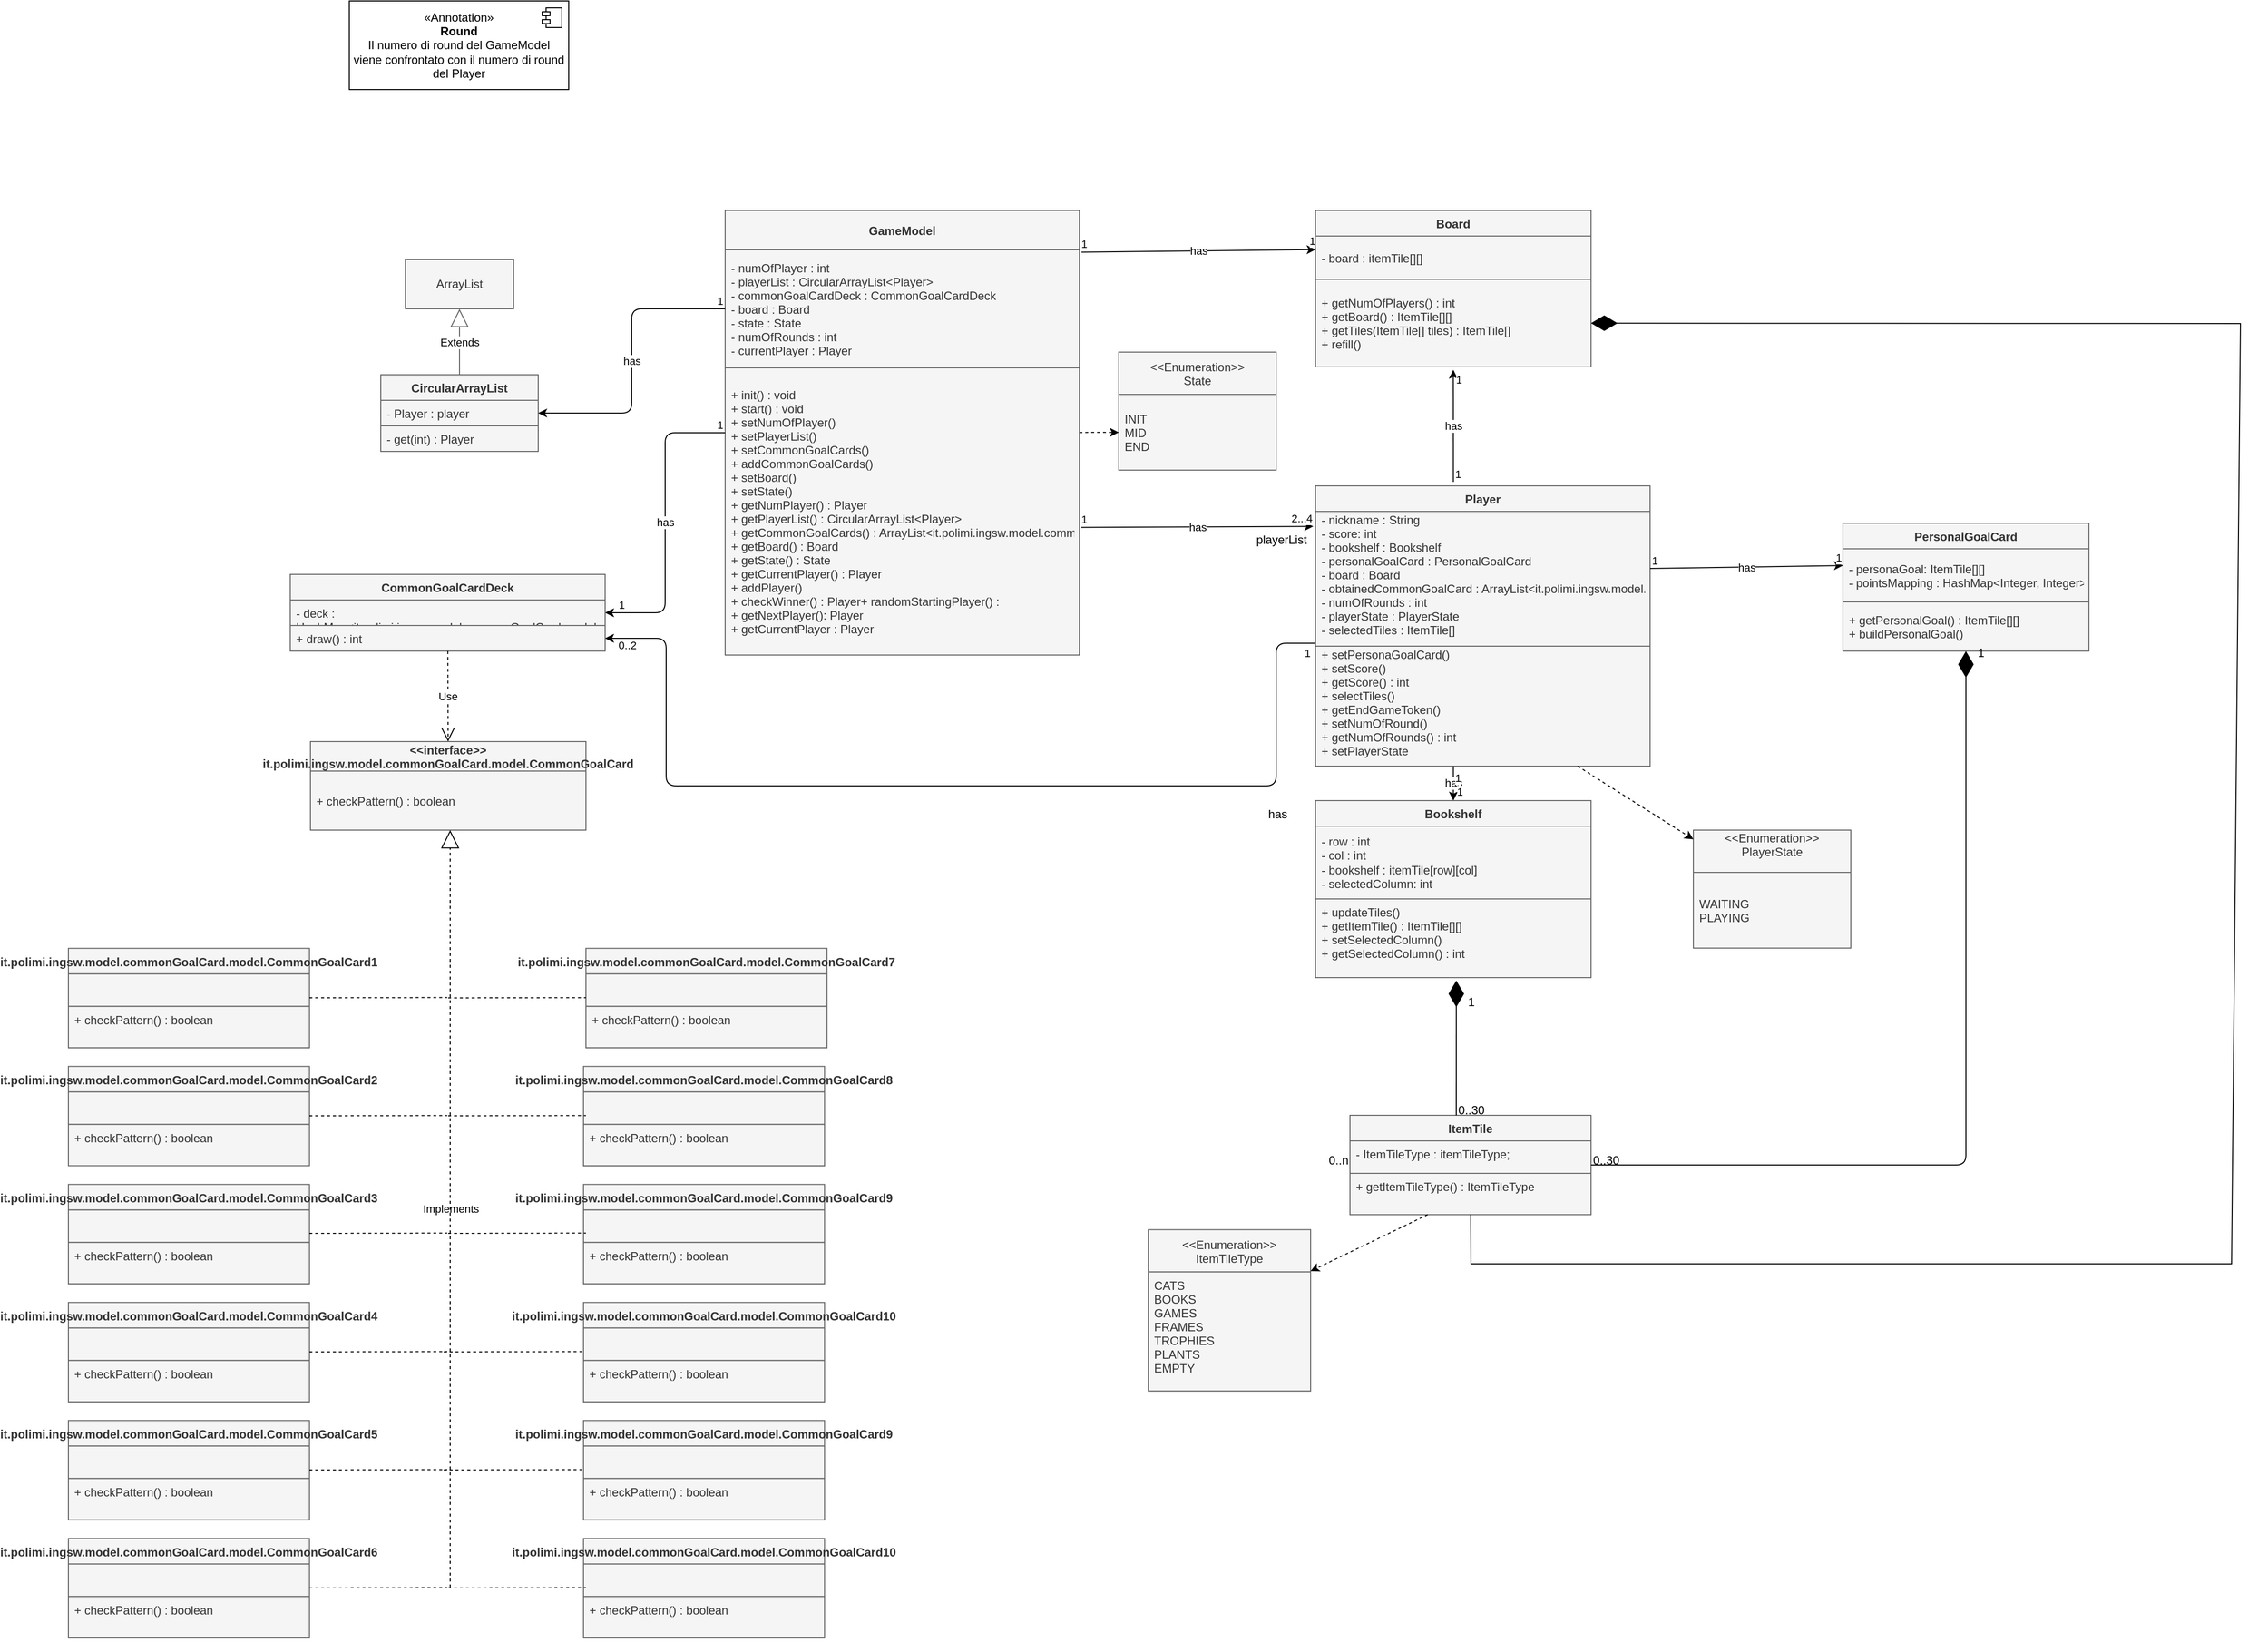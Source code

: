 <mxfile version="21.0.6" type="github">
  <diagram id="C5RBs43oDa-KdzZeNtuy" name="Page-1">
    <mxGraphModel dx="2793" dy="2208" grid="0" gridSize="10" guides="1" tooltips="1" connect="1" arrows="1" fold="1" page="0" pageScale="1" pageWidth="827" pageHeight="1169" background="none" math="0" shadow="0">
      <root>
        <mxCell id="WIyWlLk6GJQsqaUBKTNV-0" />
        <mxCell id="WIyWlLk6GJQsqaUBKTNV-1" parent="WIyWlLk6GJQsqaUBKTNV-0" />
        <mxCell id="HeNyDOu_JDfbKaOdh0E8-0" value="Player" style="swimlane;fontStyle=1;align=center;verticalAlign=top;childLayout=stackLayout;horizontal=1;startSize=26;horizontalStack=0;resizeParent=1;resizeParentMax=0;resizeLast=0;collapsible=1;marginBottom=0;fillColor=#f5f5f5;fontColor=#333333;strokeColor=#666666;" parent="WIyWlLk6GJQsqaUBKTNV-1" vertex="1">
          <mxGeometry x="440" y="-600" width="340" height="285" as="geometry" />
        </mxCell>
        <mxCell id="HeNyDOu_JDfbKaOdh0E8-1" value="- nickname : String&#xa;- score: int&#xa;- bookshelf : Bookshelf&#xa;- personalGoalCard : PersonalGoalCard&#xa;- board : Board&#xa;- obtainedCommonGoalCard : ArrayList&lt;it.polimi.ingsw.model.commonGoalCard.model.CommonGoalCard&gt;&#xa;- numOfRounds : int&#xa;- playerState : PlayerState&#xa;- selectedTiles : ItemTile[]&#xa;" style="text;strokeColor=#666666;fillColor=#f5f5f5;align=left;verticalAlign=middle;spacingLeft=4;spacingRight=4;overflow=hidden;rotatable=0;points=[[0,0.5],[1,0.5]];portConstraint=eastwest;fontColor=#333333;" parent="HeNyDOu_JDfbKaOdh0E8-0" vertex="1">
          <mxGeometry y="26" width="340" height="137" as="geometry" />
        </mxCell>
        <mxCell id="HeNyDOu_JDfbKaOdh0E8-3" value="+ setPersonaGoalCard()&#xa;+ setScore()&#xa;+ getScore() : int&#xa;+ selectTiles()&#xa;+ getEndGameToken()&#xa;+ setNumOfRound()&#xa;+ getNumOfRounds() : int&#xa;+ setPlayerState&#xa;" style="text;strokeColor=#666666;fillColor=#f5f5f5;align=left;verticalAlign=middle;spacingLeft=4;spacingRight=4;overflow=hidden;rotatable=0;points=[[0,0.5],[1,0.5]];portConstraint=eastwest;fontColor=#333333;" parent="HeNyDOu_JDfbKaOdh0E8-0" vertex="1">
          <mxGeometry y="163" width="340" height="122" as="geometry" />
        </mxCell>
        <mxCell id="HeNyDOu_JDfbKaOdh0E8-4" value="Bookshelf" style="swimlane;fontStyle=1;align=center;verticalAlign=top;childLayout=stackLayout;horizontal=1;startSize=26;horizontalStack=0;resizeParent=1;resizeParentMax=0;resizeLast=0;collapsible=1;marginBottom=0;fillColor=#f5f5f5;fontColor=#333333;strokeColor=#666666;" parent="WIyWlLk6GJQsqaUBKTNV-1" vertex="1">
          <mxGeometry x="440" y="-280" width="280" height="180" as="geometry" />
        </mxCell>
        <mxCell id="HeNyDOu_JDfbKaOdh0E8-5" value="- row : int&lt;u&gt;&lt;br&gt;&lt;/u&gt;- col : int&lt;br&gt;- bookshelf : itemTile[row][col]&lt;br&gt;- selectedColumn: int" style="text;strokeColor=#666666;fillColor=#f5f5f5;align=left;verticalAlign=middle;spacingLeft=4;spacingRight=4;overflow=hidden;rotatable=0;points=[[0,0.5],[1,0.5]];portConstraint=eastwest;html=1;fontColor=#333333;" parent="HeNyDOu_JDfbKaOdh0E8-4" vertex="1">
          <mxGeometry y="26" width="280" height="74" as="geometry" />
        </mxCell>
        <mxCell id="HeNyDOu_JDfbKaOdh0E8-7" value="+ updateTiles()&#xa;+ getItemTile() : ItemTile[][]&#xa;+ setSelectedColumn()&#xa;+ getSelectedColumn() : int " style="text;strokeColor=#666666;fillColor=#f5f5f5;align=left;verticalAlign=top;spacingLeft=4;spacingRight=4;overflow=hidden;rotatable=0;points=[[0,0.5],[1,0.5]];portConstraint=eastwest;fontColor=#333333;" parent="HeNyDOu_JDfbKaOdh0E8-4" vertex="1">
          <mxGeometry y="100" width="280" height="80" as="geometry" />
        </mxCell>
        <mxCell id="HeNyDOu_JDfbKaOdh0E8-8" value="PersonalGoalCard" style="swimlane;fontStyle=1;align=center;verticalAlign=top;childLayout=stackLayout;horizontal=1;startSize=26;horizontalStack=0;resizeParent=1;resizeParentMax=0;resizeLast=0;collapsible=1;marginBottom=0;fillColor=#f5f5f5;fontColor=#333333;strokeColor=#666666;" parent="WIyWlLk6GJQsqaUBKTNV-1" vertex="1">
          <mxGeometry x="976" y="-562" width="250" height="130" as="geometry" />
        </mxCell>
        <mxCell id="HeNyDOu_JDfbKaOdh0E8-9" value="- personaGoal: ItemTile[][]&#xa;- pointsMapping : HashMap&lt;Integer, Integer&gt;" style="text;strokeColor=#666666;fillColor=#f5f5f5;align=left;verticalAlign=middle;spacingLeft=4;spacingRight=4;overflow=hidden;rotatable=0;points=[[0,0.5],[1,0.5]];portConstraint=eastwest;fontColor=#333333;" parent="HeNyDOu_JDfbKaOdh0E8-8" vertex="1">
          <mxGeometry y="26" width="250" height="54" as="geometry" />
        </mxCell>
        <mxCell id="HeNyDOu_JDfbKaOdh0E8-11" value="+ getPersonalGoal() : ItemTile[][]&#xa;+ buildPersonalGoal()" style="text;strokeColor=#666666;fillColor=#f5f5f5;align=left;verticalAlign=middle;spacingLeft=4;spacingRight=4;overflow=hidden;rotatable=0;points=[[0,0.5],[1,0.5]];portConstraint=eastwest;fontColor=#333333;" parent="HeNyDOu_JDfbKaOdh0E8-8" vertex="1">
          <mxGeometry y="80" width="250" height="50" as="geometry" />
        </mxCell>
        <mxCell id="HeNyDOu_JDfbKaOdh0E8-12" value="Board" style="swimlane;fontStyle=1;align=center;verticalAlign=top;childLayout=stackLayout;horizontal=1;startSize=26;horizontalStack=0;resizeParent=1;resizeParentMax=0;resizeLast=0;collapsible=1;marginBottom=0;labelBackgroundColor=none;fillColor=#f5f5f5;fontColor=#333333;strokeColor=#666666;" parent="WIyWlLk6GJQsqaUBKTNV-1" vertex="1">
          <mxGeometry x="440" y="-880" width="280" height="159" as="geometry" />
        </mxCell>
        <mxCell id="HeNyDOu_JDfbKaOdh0E8-13" value="- board : itemTile[][]" style="text;strokeColor=#666666;fillColor=#f5f5f5;align=left;verticalAlign=middle;spacingLeft=4;spacingRight=4;overflow=hidden;rotatable=0;points=[[0,0.5],[1,0.5]];portConstraint=eastwest;labelBackgroundColor=none;fontColor=#333333;" parent="HeNyDOu_JDfbKaOdh0E8-12" vertex="1">
          <mxGeometry y="26" width="280" height="44" as="geometry" />
        </mxCell>
        <mxCell id="HeNyDOu_JDfbKaOdh0E8-15" value="+ getNumOfPlayers() : int&#xa;+ getBoard() : ItemTile[][]&#xa;+ getTiles(ItemTile[] tiles) : ItemTile[]&#xa;+ refill()" style="text;strokeColor=#666666;fillColor=#f5f5f5;align=left;verticalAlign=middle;spacingLeft=4;spacingRight=4;overflow=hidden;rotatable=0;points=[[0,0.5],[1,0.5]];portConstraint=eastwest;labelBackgroundColor=none;fontColor=#333333;" parent="HeNyDOu_JDfbKaOdh0E8-12" vertex="1">
          <mxGeometry y="70" width="280" height="89" as="geometry" />
        </mxCell>
        <mxCell id="HeNyDOu_JDfbKaOdh0E8-16" value="&lt;&lt;Enumeration&gt;&gt;&#xa;ItemTileType" style="swimlane;fontStyle=0;childLayout=stackLayout;horizontal=1;startSize=43;fillColor=#f5f5f5;horizontalStack=0;resizeParent=1;resizeParentMax=0;resizeLast=0;collapsible=1;marginBottom=0;fontColor=#333333;strokeColor=#666666;" parent="WIyWlLk6GJQsqaUBKTNV-1" vertex="1">
          <mxGeometry x="270" y="156.25" width="165" height="164" as="geometry" />
        </mxCell>
        <mxCell id="HeNyDOu_JDfbKaOdh0E8-17" value="CATS&#xa;BOOKS&#xa;GAMES&#xa;FRAMES&#xa;TROPHIES&#xa;PLANTS&#xa;EMPTY" style="text;strokeColor=#666666;fillColor=#f5f5f5;align=left;verticalAlign=top;spacingLeft=4;spacingRight=4;overflow=hidden;rotatable=0;points=[[0,0.5],[1,0.5]];portConstraint=eastwest;fontColor=#333333;" parent="HeNyDOu_JDfbKaOdh0E8-16" vertex="1">
          <mxGeometry y="43" width="165" height="121" as="geometry" />
        </mxCell>
        <mxCell id="HeNyDOu_JDfbKaOdh0E8-39" value="&lt;&lt;interface&gt;&gt;&#xa;it.polimi.ingsw.model.commonGoalCard.model.CommonGoalCard" style="swimlane;fontStyle=1;align=center;verticalAlign=middle;childLayout=stackLayout;horizontal=1;startSize=30;horizontalStack=0;resizeParent=1;resizeParentMax=0;resizeLast=0;collapsible=1;marginBottom=0;labelBackgroundColor=none;fillColor=#f5f5f5;fontColor=#333333;strokeColor=#666666;" parent="WIyWlLk6GJQsqaUBKTNV-1" vertex="1">
          <mxGeometry x="-581.49" y="-340" width="280" height="90" as="geometry" />
        </mxCell>
        <mxCell id="HeNyDOu_JDfbKaOdh0E8-42" value="+ checkPattern() : boolean" style="text;strokeColor=#666666;fillColor=#f5f5f5;align=left;verticalAlign=middle;spacingLeft=4;spacingRight=4;overflow=hidden;rotatable=0;points=[[0,0.5],[1,0.5]];portConstraint=eastwest;fontColor=#333333;" parent="HeNyDOu_JDfbKaOdh0E8-39" vertex="1">
          <mxGeometry y="30" width="280" height="60" as="geometry" />
        </mxCell>
        <mxCell id="TG_g14gipUIJD300kOHJ-9" value="ItemTile" style="swimlane;fontStyle=1;align=center;verticalAlign=top;childLayout=stackLayout;horizontal=1;startSize=26;horizontalStack=0;resizeParent=1;resizeParentMax=0;resizeLast=0;collapsible=1;marginBottom=0;fillColor=#f5f5f5;fontColor=#333333;strokeColor=#666666;" parent="WIyWlLk6GJQsqaUBKTNV-1" vertex="1">
          <mxGeometry x="475" y="40" width="245" height="101" as="geometry" />
        </mxCell>
        <mxCell id="TG_g14gipUIJD300kOHJ-10" value="- ItemTileType : itemTileType;" style="text;strokeColor=#666666;fillColor=#f5f5f5;align=left;verticalAlign=top;spacingLeft=4;spacingRight=4;overflow=hidden;rotatable=0;points=[[0,0.5],[1,0.5]];portConstraint=eastwest;fontColor=#333333;" parent="TG_g14gipUIJD300kOHJ-9" vertex="1">
          <mxGeometry y="26" width="245" height="33" as="geometry" />
        </mxCell>
        <mxCell id="TG_g14gipUIJD300kOHJ-12" value="+ getItemTileType() : ItemTileType" style="text;strokeColor=#666666;fillColor=#f5f5f5;align=left;verticalAlign=top;spacingLeft=4;spacingRight=4;overflow=hidden;rotatable=0;points=[[0,0.5],[1,0.5]];portConstraint=eastwest;fontColor=#333333;" parent="TG_g14gipUIJD300kOHJ-9" vertex="1">
          <mxGeometry y="59" width="245" height="42" as="geometry" />
        </mxCell>
        <mxCell id="dTjtzGn-DZdnPieQcymC-0" value="GameModel" style="swimlane;fontStyle=1;align=center;verticalAlign=middle;childLayout=stackLayout;horizontal=1;startSize=40;horizontalStack=0;resizeParent=1;resizeParentMax=0;resizeLast=0;collapsible=1;marginBottom=0;fillColor=#f5f5f5;strokeColor=#666666;fontColor=#333333;" parent="WIyWlLk6GJQsqaUBKTNV-1" vertex="1">
          <mxGeometry x="-160" y="-880" width="360" height="452" as="geometry" />
        </mxCell>
        <mxCell id="dTjtzGn-DZdnPieQcymC-1" value="- numOfPlayer : int&#xa;- playerList : CircularArrayList&lt;Player&gt;&#xa;- commonGoalCardDeck : CommonGoalCardDeck&#xa;- board : Board&#xa;- state : State&#xa;- numOfRounds : int&#xa;- currentPlayer : Player" style="text;strokeColor=#666666;fillColor=#f5f5f5;align=left;verticalAlign=middle;spacingLeft=4;spacingRight=4;overflow=hidden;rotatable=0;points=[[0,0.5],[1,0.5]];portConstraint=eastwest;fontColor=#333333;" parent="dTjtzGn-DZdnPieQcymC-0" vertex="1">
          <mxGeometry y="40" width="360" height="120" as="geometry" />
        </mxCell>
        <mxCell id="dTjtzGn-DZdnPieQcymC-3" value="+ init() : void&#xa;+ start() : void&#xa;+ setNumOfPlayer() &#xa;+ setPlayerList()&#xa;+ setCommonGoalCards()&#xa;+ addCommonGoalCards()&#xa;+ setBoard()&#xa;+ setState()&#xa;+ getNumPlayer() : Player&#xa;+ getPlayerList() : CircularArrayList&lt;Player&gt;&#xa;+ getCommonGoalCards() : ArrayList&lt;it.polimi.ingsw.model.commonGoalCard.model.CommonGoalCard&gt;&#xa;+ getBoard() : Board&#xa;+ getState() : State&#xa;+ getCurrentPlayer() : Player&#xa;+ addPlayer()&#xa;+ checkWinner() : Player+ randomStartingPlayer() : &#xa;+ getNextPlayer(): Player&#xa;+ getCurrentPlayer : Player" style="text;strokeColor=#666666;fillColor=#f5f5f5;align=left;verticalAlign=middle;spacingLeft=4;spacingRight=4;overflow=hidden;rotatable=0;points=[[0,0.5],[1,0.5]];portConstraint=eastwest;fontColor=#333333;" parent="dTjtzGn-DZdnPieQcymC-0" vertex="1">
          <mxGeometry y="160" width="360" height="292" as="geometry" />
        </mxCell>
        <mxCell id="dTjtzGn-DZdnPieQcymC-8" value="&lt;&lt;Enumeration&gt;&gt;&#xa;State" style="swimlane;fontStyle=0;childLayout=stackLayout;horizontal=1;startSize=43;fillColor=#f5f5f5;horizontalStack=0;resizeParent=1;resizeParentMax=0;resizeLast=0;collapsible=1;marginBottom=0;fontColor=#333333;strokeColor=#666666;" parent="WIyWlLk6GJQsqaUBKTNV-1" vertex="1">
          <mxGeometry x="240" y="-736" width="160" height="120" as="geometry" />
        </mxCell>
        <mxCell id="dTjtzGn-DZdnPieQcymC-9" value="INIT&#xa;MID&#xa;END" style="text;strokeColor=#666666;fillColor=#f5f5f5;align=left;verticalAlign=middle;spacingLeft=4;spacingRight=4;overflow=hidden;rotatable=0;points=[[0,0.5],[1,0.5]];portConstraint=eastwest;fontColor=#333333;" parent="dTjtzGn-DZdnPieQcymC-8" vertex="1">
          <mxGeometry y="43" width="160" height="77" as="geometry" />
        </mxCell>
        <mxCell id="AF8taGSQTb52YkFh4nOF-19" value="has" style="endArrow=classic;html=1;rounded=0;exitX=1.006;exitY=0.02;exitDx=0;exitDy=0;exitPerimeter=0;entryX=0;entryY=0.25;entryDx=0;entryDy=0;" parent="WIyWlLk6GJQsqaUBKTNV-1" source="dTjtzGn-DZdnPieQcymC-1" target="HeNyDOu_JDfbKaOdh0E8-12" edge="1">
          <mxGeometry relative="1" as="geometry">
            <mxPoint x="260" y="-840" as="sourcePoint" />
            <mxPoint x="400" y="-810" as="targetPoint" />
            <Array as="points" />
          </mxGeometry>
        </mxCell>
        <mxCell id="AF8taGSQTb52YkFh4nOF-21" value="1" style="edgeLabel;resizable=0;html=1;align=left;verticalAlign=bottom;fillColor=#FFF4C3;" parent="AF8taGSQTb52YkFh4nOF-19" connectable="0" vertex="1">
          <mxGeometry x="-1" relative="1" as="geometry">
            <mxPoint x="-2" as="offset" />
          </mxGeometry>
        </mxCell>
        <mxCell id="AF8taGSQTb52YkFh4nOF-22" value="1" style="edgeLabel;resizable=0;html=1;align=right;verticalAlign=bottom;fillColor=#FFF4C3;" parent="AF8taGSQTb52YkFh4nOF-19" connectable="0" vertex="1">
          <mxGeometry x="1" relative="1" as="geometry" />
        </mxCell>
        <mxCell id="AF8taGSQTb52YkFh4nOF-24" value="has" style="endArrow=classic;html=1;rounded=1;exitX=1.006;exitY=0.02;exitDx=0;exitDy=0;exitPerimeter=0;entryX=0.968;entryY=0.041;entryDx=0;entryDy=0;entryPerimeter=0;" parent="WIyWlLk6GJQsqaUBKTNV-1" edge="1" target="AF8taGSQTb52YkFh4nOF-30">
          <mxGeometry relative="1" as="geometry">
            <mxPoint x="202.0" y="-557.75" as="sourcePoint" />
            <mxPoint x="439.84" y="-560" as="targetPoint" />
            <Array as="points" />
          </mxGeometry>
        </mxCell>
        <mxCell id="AF8taGSQTb52YkFh4nOF-25" value="1" style="edgeLabel;resizable=0;html=1;align=left;verticalAlign=bottom;fillColor=#FFF4C3;" parent="AF8taGSQTb52YkFh4nOF-24" connectable="0" vertex="1">
          <mxGeometry x="-1" relative="1" as="geometry">
            <mxPoint x="-2" as="offset" />
          </mxGeometry>
        </mxCell>
        <mxCell id="AF8taGSQTb52YkFh4nOF-26" value="2...4" style="edgeLabel;resizable=0;html=1;align=right;verticalAlign=bottom;fillColor=#FFF4C3;" parent="AF8taGSQTb52YkFh4nOF-24" connectable="0" vertex="1">
          <mxGeometry x="1" relative="1" as="geometry" />
        </mxCell>
        <mxCell id="AF8taGSQTb52YkFh4nOF-27" value="has" style="endArrow=classic;html=1;rounded=1;exitX=0.412;exitY=-0.014;exitDx=0;exitDy=0;entryX=0.5;entryY=1.034;entryDx=0;entryDy=0;entryPerimeter=0;exitPerimeter=0;" parent="WIyWlLk6GJQsqaUBKTNV-1" source="HeNyDOu_JDfbKaOdh0E8-0" target="HeNyDOu_JDfbKaOdh0E8-15" edge="1">
          <mxGeometry relative="1" as="geometry">
            <mxPoint x="571.5" y="-600" as="sourcePoint" />
            <mxPoint x="588.5" y="-712.25" as="targetPoint" />
            <Array as="points" />
          </mxGeometry>
        </mxCell>
        <mxCell id="AF8taGSQTb52YkFh4nOF-28" value="1" style="edgeLabel;resizable=0;html=1;align=left;verticalAlign=bottom;fillColor=#FFF4C3;direction=south;" parent="AF8taGSQTb52YkFh4nOF-27" connectable="0" vertex="1">
          <mxGeometry x="-1" relative="1" as="geometry">
            <mxPoint as="offset" />
          </mxGeometry>
        </mxCell>
        <mxCell id="AF8taGSQTb52YkFh4nOF-29" value="1" style="edgeLabel;resizable=0;html=1;align=right;verticalAlign=bottom;fillColor=#FFF4C3;" parent="AF8taGSQTb52YkFh4nOF-27" connectable="0" vertex="1">
          <mxGeometry x="1" relative="1" as="geometry">
            <mxPoint x="10" y="18" as="offset" />
          </mxGeometry>
        </mxCell>
        <mxCell id="AF8taGSQTb52YkFh4nOF-30" value="playerList" style="text;html=1;align=center;verticalAlign=middle;resizable=0;points=[];autosize=1;strokeColor=none;fillColor=none;" parent="WIyWlLk6GJQsqaUBKTNV-1" vertex="1">
          <mxGeometry x="370" y="-560" width="70" height="30" as="geometry" />
        </mxCell>
        <mxCell id="AF8taGSQTb52YkFh4nOF-31" value="has" style="endArrow=classic;html=1;rounded=0;exitX=0.412;exitY=1;exitDx=0;exitDy=0;exitPerimeter=0;" parent="WIyWlLk6GJQsqaUBKTNV-1" source="HeNyDOu_JDfbKaOdh0E8-3" target="HeNyDOu_JDfbKaOdh0E8-4" edge="1">
          <mxGeometry relative="1" as="geometry">
            <mxPoint x="579.5" y="-282.03" as="sourcePoint" />
            <mxPoint x="890" y="-340" as="targetPoint" />
            <Array as="points" />
          </mxGeometry>
        </mxCell>
        <mxCell id="AF8taGSQTb52YkFh4nOF-32" value="1" style="edgeLabel;resizable=0;html=1;align=left;verticalAlign=bottom;fillColor=#FFF4C3;direction=south;" parent="AF8taGSQTb52YkFh4nOF-31" connectable="0" vertex="1">
          <mxGeometry x="-1" relative="1" as="geometry">
            <mxPoint y="20" as="offset" />
          </mxGeometry>
        </mxCell>
        <mxCell id="AF8taGSQTb52YkFh4nOF-33" value="1" style="edgeLabel;resizable=0;html=1;align=right;verticalAlign=bottom;fillColor=#FFF4C3;" parent="AF8taGSQTb52YkFh4nOF-31" connectable="0" vertex="1">
          <mxGeometry x="1" relative="1" as="geometry">
            <mxPoint x="10" as="offset" />
          </mxGeometry>
        </mxCell>
        <mxCell id="AF8taGSQTb52YkFh4nOF-34" value="has" style="endArrow=classic;html=1;rounded=1;edgeStyle=orthogonalEdgeStyle;" parent="WIyWlLk6GJQsqaUBKTNV-1" source="dTjtzGn-DZdnPieQcymC-0" target="Bc4TnsWlUAblkgccjZVZ-6" edge="1">
          <mxGeometry x="-0.003" relative="1" as="geometry">
            <mxPoint x="19.5" y="-460" as="sourcePoint" />
            <mxPoint x="19.5" y="-340" as="targetPoint" />
            <mxPoint as="offset" />
          </mxGeometry>
        </mxCell>
        <mxCell id="AF8taGSQTb52YkFh4nOF-35" value="1" style="edgeLabel;resizable=0;html=1;align=left;verticalAlign=bottom;fillColor=#FFF4C3;direction=south;" parent="AF8taGSQTb52YkFh4nOF-34" connectable="0" vertex="1">
          <mxGeometry x="-1" relative="1" as="geometry">
            <mxPoint x="-10" as="offset" />
          </mxGeometry>
        </mxCell>
        <mxCell id="AF8taGSQTb52YkFh4nOF-37" value="has" style="endArrow=classic;html=1;rounded=1;entryX=0;entryY=0.315;entryDx=0;entryDy=0;entryPerimeter=0;" parent="WIyWlLk6GJQsqaUBKTNV-1" target="HeNyDOu_JDfbKaOdh0E8-9" edge="1">
          <mxGeometry relative="1" as="geometry">
            <mxPoint x="780" y="-516" as="sourcePoint" />
            <mxPoint x="957.84" y="-530" as="targetPoint" />
            <Array as="points" />
          </mxGeometry>
        </mxCell>
        <mxCell id="AF8taGSQTb52YkFh4nOF-38" value="1" style="edgeLabel;resizable=0;html=1;align=left;verticalAlign=bottom;fillColor=#FFF4C3;" parent="AF8taGSQTb52YkFh4nOF-37" connectable="0" vertex="1">
          <mxGeometry x="-1" relative="1" as="geometry">
            <mxPoint as="offset" />
          </mxGeometry>
        </mxCell>
        <mxCell id="AF8taGSQTb52YkFh4nOF-39" value="1" style="edgeLabel;resizable=0;html=1;align=right;verticalAlign=bottom;fillColor=#FFF4C3;" parent="AF8taGSQTb52YkFh4nOF-37" connectable="0" vertex="1">
          <mxGeometry x="1" relative="1" as="geometry" />
        </mxCell>
        <mxCell id="AF8taGSQTb52YkFh4nOF-45" value="&lt;&lt;Enumeration&gt;&gt;&#xa;PlayerState&#xa;" style="swimlane;fontStyle=0;childLayout=stackLayout;horizontal=1;startSize=43;fillColor=#f5f5f5;horizontalStack=0;resizeParent=1;resizeParentMax=0;resizeLast=0;collapsible=1;marginBottom=0;fontColor=#333333;strokeColor=#666666;" parent="WIyWlLk6GJQsqaUBKTNV-1" vertex="1">
          <mxGeometry x="824" y="-250" width="160" height="120" as="geometry" />
        </mxCell>
        <mxCell id="AF8taGSQTb52YkFh4nOF-46" value="WAITING&#xa;PLAYING" style="text;strokeColor=#666666;fillColor=#f5f5f5;align=left;verticalAlign=middle;spacingLeft=4;spacingRight=4;overflow=hidden;rotatable=0;points=[[0,0.5],[1,0.5]];portConstraint=eastwest;fontColor=#333333;" parent="AF8taGSQTb52YkFh4nOF-45" vertex="1">
          <mxGeometry y="43" width="160" height="77" as="geometry" />
        </mxCell>
        <mxCell id="AF8taGSQTb52YkFh4nOF-93" value="it.polimi.ingsw.model.commonGoalCard.model.CommonGoalCard3" style="swimlane;fontStyle=1;align=center;verticalAlign=top;childLayout=stackLayout;horizontal=1;startSize=26;horizontalStack=0;resizeParent=1;resizeParentMax=0;resizeLast=0;collapsible=1;marginBottom=0;fillColor=#f5f5f5;fontColor=#333333;strokeColor=#666666;" parent="WIyWlLk6GJQsqaUBKTNV-1" vertex="1">
          <mxGeometry x="-827.49" y="110.25" width="245" height="101" as="geometry" />
        </mxCell>
        <mxCell id="AF8taGSQTb52YkFh4nOF-94" value="" style="text;strokeColor=#666666;fillColor=#f5f5f5;align=left;verticalAlign=top;spacingLeft=4;spacingRight=4;overflow=hidden;rotatable=0;points=[[0,0.5],[1,0.5]];portConstraint=eastwest;fontColor=#333333;" parent="AF8taGSQTb52YkFh4nOF-93" vertex="1">
          <mxGeometry y="26" width="245" height="33" as="geometry" />
        </mxCell>
        <mxCell id="AF8taGSQTb52YkFh4nOF-95" value="+ checkPattern() : boolean" style="text;strokeColor=#666666;fillColor=#f5f5f5;align=left;verticalAlign=top;spacingLeft=4;spacingRight=4;overflow=hidden;rotatable=0;points=[[0,0.5],[1,0.5]];portConstraint=eastwest;fontColor=#333333;" parent="AF8taGSQTb52YkFh4nOF-93" vertex="1">
          <mxGeometry y="59" width="245" height="42" as="geometry" />
        </mxCell>
        <mxCell id="AF8taGSQTb52YkFh4nOF-97" value="it.polimi.ingsw.model.commonGoalCard.model.CommonGoalCard4" style="swimlane;fontStyle=1;align=center;verticalAlign=top;childLayout=stackLayout;horizontal=1;startSize=26;horizontalStack=0;resizeParent=1;resizeParentMax=0;resizeLast=0;collapsible=1;marginBottom=0;fillColor=#f5f5f5;fontColor=#333333;strokeColor=#666666;" parent="WIyWlLk6GJQsqaUBKTNV-1" vertex="1">
          <mxGeometry x="-827.49" y="230.25" width="245" height="101" as="geometry" />
        </mxCell>
        <mxCell id="AF8taGSQTb52YkFh4nOF-98" value="" style="text;strokeColor=#666666;fillColor=#f5f5f5;align=left;verticalAlign=top;spacingLeft=4;spacingRight=4;overflow=hidden;rotatable=0;points=[[0,0.5],[1,0.5]];portConstraint=eastwest;fontColor=#333333;" parent="AF8taGSQTb52YkFh4nOF-97" vertex="1">
          <mxGeometry y="26" width="245" height="33" as="geometry" />
        </mxCell>
        <mxCell id="AF8taGSQTb52YkFh4nOF-99" value="+ checkPattern() : boolean" style="text;strokeColor=#666666;fillColor=#f5f5f5;align=left;verticalAlign=top;spacingLeft=4;spacingRight=4;overflow=hidden;rotatable=0;points=[[0,0.5],[1,0.5]];portConstraint=eastwest;fontColor=#333333;" parent="AF8taGSQTb52YkFh4nOF-97" vertex="1">
          <mxGeometry y="59" width="245" height="42" as="geometry" />
        </mxCell>
        <mxCell id="AF8taGSQTb52YkFh4nOF-101" value="it.polimi.ingsw.model.commonGoalCard.model.CommonGoalCard1" style="swimlane;fontStyle=1;align=center;verticalAlign=top;childLayout=stackLayout;horizontal=1;startSize=26;horizontalStack=0;resizeParent=1;resizeParentMax=0;resizeLast=0;collapsible=1;marginBottom=0;fillColor=#f5f5f5;fontColor=#333333;strokeColor=#666666;" parent="WIyWlLk6GJQsqaUBKTNV-1" vertex="1">
          <mxGeometry x="-827.49" y="-129.75" width="245" height="101" as="geometry" />
        </mxCell>
        <mxCell id="AF8taGSQTb52YkFh4nOF-102" value="" style="text;strokeColor=#666666;fillColor=#f5f5f5;align=left;verticalAlign=top;spacingLeft=4;spacingRight=4;overflow=hidden;rotatable=0;points=[[0,0.5],[1,0.5]];portConstraint=eastwest;fontColor=#333333;" parent="AF8taGSQTb52YkFh4nOF-101" vertex="1">
          <mxGeometry y="26" width="245" height="33" as="geometry" />
        </mxCell>
        <mxCell id="AF8taGSQTb52YkFh4nOF-103" value="+ checkPattern() : boolean" style="text;strokeColor=#666666;fillColor=#f5f5f5;align=left;verticalAlign=top;spacingLeft=4;spacingRight=4;overflow=hidden;rotatable=0;points=[[0,0.5],[1,0.5]];portConstraint=eastwest;fontColor=#333333;" parent="AF8taGSQTb52YkFh4nOF-101" vertex="1">
          <mxGeometry y="59" width="245" height="42" as="geometry" />
        </mxCell>
        <mxCell id="AF8taGSQTb52YkFh4nOF-104" value="it.polimi.ingsw.model.commonGoalCard.model.CommonGoalCard2" style="swimlane;fontStyle=1;align=center;verticalAlign=top;childLayout=stackLayout;horizontal=1;startSize=26;horizontalStack=0;resizeParent=1;resizeParentMax=0;resizeLast=0;collapsible=1;marginBottom=0;fillColor=#f5f5f5;fontColor=#333333;strokeColor=#666666;" parent="WIyWlLk6GJQsqaUBKTNV-1" vertex="1">
          <mxGeometry x="-827.49" y="-9.75" width="245" height="59" as="geometry" />
        </mxCell>
        <mxCell id="AF8taGSQTb52YkFh4nOF-105" value="" style="text;strokeColor=#666666;fillColor=#f5f5f5;align=left;verticalAlign=top;spacingLeft=4;spacingRight=4;overflow=hidden;rotatable=0;points=[[0,0.5],[1,0.5]];portConstraint=eastwest;fontColor=#333333;" parent="AF8taGSQTb52YkFh4nOF-104" vertex="1">
          <mxGeometry y="26" width="245" height="33" as="geometry" />
        </mxCell>
        <mxCell id="AF8taGSQTb52YkFh4nOF-108" value="it.polimi.ingsw.model.commonGoalCard.model.CommonGoalCard9" style="swimlane;fontStyle=1;align=center;verticalAlign=top;childLayout=stackLayout;horizontal=1;startSize=26;horizontalStack=0;resizeParent=1;resizeParentMax=0;resizeLast=0;collapsible=1;marginBottom=0;fillColor=#f5f5f5;fontColor=#333333;strokeColor=#666666;" parent="WIyWlLk6GJQsqaUBKTNV-1" vertex="1">
          <mxGeometry x="-303.98" y="110.25" width="245" height="101" as="geometry" />
        </mxCell>
        <mxCell id="AF8taGSQTb52YkFh4nOF-109" value="" style="text;strokeColor=#666666;fillColor=#f5f5f5;align=left;verticalAlign=top;spacingLeft=4;spacingRight=4;overflow=hidden;rotatable=0;points=[[0,0.5],[1,0.5]];portConstraint=eastwest;fontColor=#333333;" parent="AF8taGSQTb52YkFh4nOF-108" vertex="1">
          <mxGeometry y="26" width="245" height="33" as="geometry" />
        </mxCell>
        <mxCell id="AF8taGSQTb52YkFh4nOF-110" value="+ checkPattern() : boolean" style="text;strokeColor=#666666;fillColor=#f5f5f5;align=left;verticalAlign=top;spacingLeft=4;spacingRight=4;overflow=hidden;rotatable=0;points=[[0,0.5],[1,0.5]];portConstraint=eastwest;fontColor=#333333;" parent="AF8taGSQTb52YkFh4nOF-108" vertex="1">
          <mxGeometry y="59" width="245" height="42" as="geometry" />
        </mxCell>
        <mxCell id="AF8taGSQTb52YkFh4nOF-111" value="it.polimi.ingsw.model.commonGoalCard.model.CommonGoalCard10" style="swimlane;fontStyle=1;align=center;verticalAlign=top;childLayout=stackLayout;horizontal=1;startSize=26;horizontalStack=0;resizeParent=1;resizeParentMax=0;resizeLast=0;collapsible=1;marginBottom=0;fillColor=#f5f5f5;fontColor=#333333;strokeColor=#666666;" parent="WIyWlLk6GJQsqaUBKTNV-1" vertex="1">
          <mxGeometry x="-303.98" y="230.25" width="245" height="101" as="geometry" />
        </mxCell>
        <mxCell id="AF8taGSQTb52YkFh4nOF-112" value="" style="text;strokeColor=#666666;fillColor=#f5f5f5;align=left;verticalAlign=top;spacingLeft=4;spacingRight=4;overflow=hidden;rotatable=0;points=[[0,0.5],[1,0.5]];portConstraint=eastwest;fontColor=#333333;" parent="AF8taGSQTb52YkFh4nOF-111" vertex="1">
          <mxGeometry y="26" width="245" height="33" as="geometry" />
        </mxCell>
        <mxCell id="AF8taGSQTb52YkFh4nOF-113" value="+ checkPattern() : boolean" style="text;strokeColor=#666666;fillColor=#f5f5f5;align=left;verticalAlign=top;spacingLeft=4;spacingRight=4;overflow=hidden;rotatable=0;points=[[0,0.5],[1,0.5]];portConstraint=eastwest;fontColor=#333333;" parent="AF8taGSQTb52YkFh4nOF-111" vertex="1">
          <mxGeometry y="59" width="245" height="42" as="geometry" />
        </mxCell>
        <mxCell id="AF8taGSQTb52YkFh4nOF-115" value="it.polimi.ingsw.model.commonGoalCard.model.CommonGoalCard7" style="swimlane;fontStyle=1;align=center;verticalAlign=top;childLayout=stackLayout;horizontal=1;startSize=26;horizontalStack=0;resizeParent=1;resizeParentMax=0;resizeLast=0;collapsible=1;marginBottom=0;fillColor=#f5f5f5;strokeColor=#666666;fontColor=#333333;" parent="WIyWlLk6GJQsqaUBKTNV-1" vertex="1">
          <mxGeometry x="-301.49" y="-129.75" width="245" height="101" as="geometry" />
        </mxCell>
        <mxCell id="AF8taGSQTb52YkFh4nOF-116" value="" style="text;strokeColor=#666666;fillColor=#f5f5f5;align=left;verticalAlign=top;spacingLeft=4;spacingRight=4;overflow=hidden;rotatable=0;points=[[0,0.5],[1,0.5]];portConstraint=eastwest;fontColor=#333333;" parent="AF8taGSQTb52YkFh4nOF-115" vertex="1">
          <mxGeometry y="26" width="245" height="33" as="geometry" />
        </mxCell>
        <mxCell id="AF8taGSQTb52YkFh4nOF-117" value="+ checkPattern() : boolean" style="text;strokeColor=#666666;fillColor=#f5f5f5;align=left;verticalAlign=top;spacingLeft=4;spacingRight=4;overflow=hidden;rotatable=0;points=[[0,0.5],[1,0.5]];portConstraint=eastwest;fontColor=#333333;" parent="AF8taGSQTb52YkFh4nOF-115" vertex="1">
          <mxGeometry y="59" width="245" height="42" as="geometry" />
        </mxCell>
        <mxCell id="AF8taGSQTb52YkFh4nOF-118" value="it.polimi.ingsw.model.commonGoalCard.model.CommonGoalCard8" style="swimlane;fontStyle=1;align=center;verticalAlign=top;childLayout=stackLayout;horizontal=1;startSize=26;horizontalStack=0;resizeParent=1;resizeParentMax=0;resizeLast=0;collapsible=1;marginBottom=0;fillColor=#f5f5f5;fontColor=#333333;strokeColor=#666666;" parent="WIyWlLk6GJQsqaUBKTNV-1" vertex="1">
          <mxGeometry x="-303.98" y="-9.75" width="245" height="101" as="geometry" />
        </mxCell>
        <mxCell id="AF8taGSQTb52YkFh4nOF-119" value="" style="text;strokeColor=#666666;fillColor=#f5f5f5;align=left;verticalAlign=top;spacingLeft=4;spacingRight=4;overflow=hidden;rotatable=0;points=[[0,0.5],[1,0.5]];portConstraint=eastwest;fontColor=#333333;" parent="AF8taGSQTb52YkFh4nOF-118" vertex="1">
          <mxGeometry y="26" width="245" height="33" as="geometry" />
        </mxCell>
        <mxCell id="AF8taGSQTb52YkFh4nOF-120" value="+ checkPattern() : boolean" style="text;strokeColor=#666666;fillColor=#f5f5f5;align=left;verticalAlign=top;spacingLeft=4;spacingRight=4;overflow=hidden;rotatable=0;points=[[0,0.5],[1,0.5]];portConstraint=eastwest;fontColor=#333333;" parent="AF8taGSQTb52YkFh4nOF-118" vertex="1">
          <mxGeometry y="59" width="245" height="42" as="geometry" />
        </mxCell>
        <mxCell id="AF8taGSQTb52YkFh4nOF-122" value="it.polimi.ingsw.model.commonGoalCard.model.CommonGoalCard5" style="swimlane;fontStyle=1;align=center;verticalAlign=top;childLayout=stackLayout;horizontal=1;startSize=26;horizontalStack=0;resizeParent=1;resizeParentMax=0;resizeLast=0;collapsible=1;marginBottom=0;fillColor=#f5f5f5;fontColor=#333333;strokeColor=#666666;" parent="WIyWlLk6GJQsqaUBKTNV-1" vertex="1">
          <mxGeometry x="-827.49" y="350.25" width="245" height="101" as="geometry" />
        </mxCell>
        <mxCell id="AF8taGSQTb52YkFh4nOF-123" value="" style="text;strokeColor=#666666;fillColor=#f5f5f5;align=left;verticalAlign=top;spacingLeft=4;spacingRight=4;overflow=hidden;rotatable=0;points=[[0,0.5],[1,0.5]];portConstraint=eastwest;fontColor=#333333;" parent="AF8taGSQTb52YkFh4nOF-122" vertex="1">
          <mxGeometry y="26" width="245" height="33" as="geometry" />
        </mxCell>
        <mxCell id="AF8taGSQTb52YkFh4nOF-124" value="+ checkPattern() : boolean" style="text;strokeColor=#666666;fillColor=#f5f5f5;align=left;verticalAlign=top;spacingLeft=4;spacingRight=4;overflow=hidden;rotatable=0;points=[[0,0.5],[1,0.5]];portConstraint=eastwest;fontColor=#333333;" parent="AF8taGSQTb52YkFh4nOF-122" vertex="1">
          <mxGeometry y="59" width="245" height="42" as="geometry" />
        </mxCell>
        <mxCell id="AF8taGSQTb52YkFh4nOF-125" value="it.polimi.ingsw.model.commonGoalCard.model.CommonGoalCard6" style="swimlane;fontStyle=1;align=center;verticalAlign=top;childLayout=stackLayout;horizontal=1;startSize=26;horizontalStack=0;resizeParent=1;resizeParentMax=0;resizeLast=0;collapsible=1;marginBottom=0;fillColor=#f5f5f5;fontColor=#333333;strokeColor=#666666;" parent="WIyWlLk6GJQsqaUBKTNV-1" vertex="1">
          <mxGeometry x="-827.49" y="470.25" width="245" height="101" as="geometry" />
        </mxCell>
        <mxCell id="AF8taGSQTb52YkFh4nOF-126" value="" style="text;strokeColor=#666666;fillColor=#f5f5f5;align=left;verticalAlign=top;spacingLeft=4;spacingRight=4;overflow=hidden;rotatable=0;points=[[0,0.5],[1,0.5]];portConstraint=eastwest;fontColor=#333333;" parent="AF8taGSQTb52YkFh4nOF-125" vertex="1">
          <mxGeometry y="26" width="245" height="33" as="geometry" />
        </mxCell>
        <mxCell id="AF8taGSQTb52YkFh4nOF-127" value="+ checkPattern() : boolean" style="text;strokeColor=#666666;fillColor=#f5f5f5;align=left;verticalAlign=top;spacingLeft=4;spacingRight=4;overflow=hidden;rotatable=0;points=[[0,0.5],[1,0.5]];portConstraint=eastwest;fontColor=#333333;" parent="AF8taGSQTb52YkFh4nOF-125" vertex="1">
          <mxGeometry y="59" width="245" height="42" as="geometry" />
        </mxCell>
        <mxCell id="AF8taGSQTb52YkFh4nOF-129" value="it.polimi.ingsw.model.commonGoalCard.model.CommonGoalCard9" style="swimlane;fontStyle=1;align=center;verticalAlign=top;childLayout=stackLayout;horizontal=1;startSize=26;horizontalStack=0;resizeParent=1;resizeParentMax=0;resizeLast=0;collapsible=1;marginBottom=0;fillColor=#f5f5f5;fontColor=#333333;strokeColor=#666666;" parent="WIyWlLk6GJQsqaUBKTNV-1" vertex="1">
          <mxGeometry x="-303.98" y="350.25" width="245" height="101" as="geometry" />
        </mxCell>
        <mxCell id="AF8taGSQTb52YkFh4nOF-130" value="" style="text;strokeColor=#666666;fillColor=#f5f5f5;align=left;verticalAlign=top;spacingLeft=4;spacingRight=4;overflow=hidden;rotatable=0;points=[[0,0.5],[1,0.5]];portConstraint=eastwest;fontColor=#333333;" parent="AF8taGSQTb52YkFh4nOF-129" vertex="1">
          <mxGeometry y="26" width="245" height="33" as="geometry" />
        </mxCell>
        <mxCell id="AF8taGSQTb52YkFh4nOF-131" value="+ checkPattern() : boolean" style="text;strokeColor=#666666;fillColor=#f5f5f5;align=left;verticalAlign=top;spacingLeft=4;spacingRight=4;overflow=hidden;rotatable=0;points=[[0,0.5],[1,0.5]];portConstraint=eastwest;fontColor=#333333;" parent="AF8taGSQTb52YkFh4nOF-129" vertex="1">
          <mxGeometry y="59" width="245" height="42" as="geometry" />
        </mxCell>
        <mxCell id="AF8taGSQTb52YkFh4nOF-132" value="it.polimi.ingsw.model.commonGoalCard.model.CommonGoalCard10" style="swimlane;fontStyle=1;align=center;verticalAlign=top;childLayout=stackLayout;horizontal=1;startSize=26;horizontalStack=0;resizeParent=1;resizeParentMax=0;resizeLast=0;collapsible=1;marginBottom=0;fillColor=#f5f5f5;fontColor=#333333;strokeColor=#666666;" parent="WIyWlLk6GJQsqaUBKTNV-1" vertex="1">
          <mxGeometry x="-303.98" y="470.25" width="245" height="101" as="geometry" />
        </mxCell>
        <mxCell id="AF8taGSQTb52YkFh4nOF-133" value="" style="text;strokeColor=#666666;fillColor=#f5f5f5;align=left;verticalAlign=top;spacingLeft=4;spacingRight=4;overflow=hidden;rotatable=0;points=[[0,0.5],[1,0.5]];portConstraint=eastwest;fontColor=#333333;" parent="AF8taGSQTb52YkFh4nOF-132" vertex="1">
          <mxGeometry y="26" width="245" height="33" as="geometry" />
        </mxCell>
        <mxCell id="AF8taGSQTb52YkFh4nOF-134" value="+ checkPattern() : boolean" style="text;strokeColor=#666666;fillColor=#f5f5f5;align=left;verticalAlign=top;spacingLeft=4;spacingRight=4;overflow=hidden;rotatable=0;points=[[0,0.5],[1,0.5]];portConstraint=eastwest;fontColor=#333333;" parent="AF8taGSQTb52YkFh4nOF-132" vertex="1">
          <mxGeometry y="59" width="245" height="42" as="geometry" />
        </mxCell>
        <mxCell id="AF8taGSQTb52YkFh4nOF-136" value="Implements" style="endArrow=block;endSize=16;endFill=0;html=1;rounded=1;labelBackgroundColor=none;dashed=1;" parent="WIyWlLk6GJQsqaUBKTNV-1" edge="1">
          <mxGeometry width="160" relative="1" as="geometry">
            <mxPoint x="-439.5" y="520" as="sourcePoint" />
            <mxPoint x="-439.5" y="-250" as="targetPoint" />
            <Array as="points">
              <mxPoint x="-439.49" y="20.25" />
            </Array>
          </mxGeometry>
        </mxCell>
        <mxCell id="AF8taGSQTb52YkFh4nOF-137" value="" style="endArrow=none;html=1;labelBackgroundColor=none;curved=1;dashed=1;" parent="WIyWlLk6GJQsqaUBKTNV-1" source="AF8taGSQTb52YkFh4nOF-125" edge="1">
          <mxGeometry width="50" height="50" relative="1" as="geometry">
            <mxPoint x="-552.49" y="560.25" as="sourcePoint" />
            <mxPoint x="-442.49" y="520.25" as="targetPoint" />
          </mxGeometry>
        </mxCell>
        <mxCell id="AF8taGSQTb52YkFh4nOF-139" value="" style="endArrow=none;html=1;labelBackgroundColor=none;curved=1;dashed=1;" parent="WIyWlLk6GJQsqaUBKTNV-1" edge="1">
          <mxGeometry width="50" height="50" relative="1" as="geometry">
            <mxPoint x="-582.49" y="400.517" as="sourcePoint" />
            <mxPoint x="-442.49" y="400.25" as="targetPoint" />
          </mxGeometry>
        </mxCell>
        <mxCell id="AF8taGSQTb52YkFh4nOF-140" value="" style="endArrow=none;html=1;labelBackgroundColor=none;curved=1;dashed=1;" parent="WIyWlLk6GJQsqaUBKTNV-1" edge="1">
          <mxGeometry width="50" height="50" relative="1" as="geometry">
            <mxPoint x="-582.49" y="280.517" as="sourcePoint" />
            <mxPoint x="-442.49" y="280.25" as="targetPoint" />
          </mxGeometry>
        </mxCell>
        <mxCell id="AF8taGSQTb52YkFh4nOF-141" value="" style="endArrow=none;html=1;labelBackgroundColor=none;curved=1;dashed=1;" parent="WIyWlLk6GJQsqaUBKTNV-1" edge="1">
          <mxGeometry width="50" height="50" relative="1" as="geometry">
            <mxPoint x="-582.49" y="160.017" as="sourcePoint" />
            <mxPoint x="-442.49" y="159.75" as="targetPoint" />
          </mxGeometry>
        </mxCell>
        <mxCell id="AF8taGSQTb52YkFh4nOF-142" value="" style="endArrow=none;html=1;labelBackgroundColor=none;curved=1;dashed=1;" parent="WIyWlLk6GJQsqaUBKTNV-1" edge="1">
          <mxGeometry width="50" height="50" relative="1" as="geometry">
            <mxPoint x="-582.49" y="40.517" as="sourcePoint" />
            <mxPoint x="-442.49" y="40.25" as="targetPoint" />
          </mxGeometry>
        </mxCell>
        <mxCell id="AF8taGSQTb52YkFh4nOF-143" value="" style="endArrow=none;html=1;labelBackgroundColor=none;curved=1;dashed=1;" parent="WIyWlLk6GJQsqaUBKTNV-1" edge="1">
          <mxGeometry width="50" height="50" relative="1" as="geometry">
            <mxPoint x="-582.49" y="-79.483" as="sourcePoint" />
            <mxPoint x="-442.49" y="-79.75" as="targetPoint" />
          </mxGeometry>
        </mxCell>
        <mxCell id="AF8taGSQTb52YkFh4nOF-144" value="" style="endArrow=none;html=1;labelBackgroundColor=none;curved=1;dashed=1;" parent="WIyWlLk6GJQsqaUBKTNV-1" edge="1">
          <mxGeometry width="50" height="50" relative="1" as="geometry">
            <mxPoint x="-441.49" y="520.517" as="sourcePoint" />
            <mxPoint x="-301.49" y="520.25" as="targetPoint" />
          </mxGeometry>
        </mxCell>
        <mxCell id="AF8taGSQTb52YkFh4nOF-145" value="" style="endArrow=none;html=1;labelBackgroundColor=none;curved=1;dashed=1;" parent="WIyWlLk6GJQsqaUBKTNV-1" edge="1">
          <mxGeometry width="50" height="50" relative="1" as="geometry">
            <mxPoint x="-445.99" y="400.517" as="sourcePoint" />
            <mxPoint x="-305.99" y="400.25" as="targetPoint" />
          </mxGeometry>
        </mxCell>
        <mxCell id="AF8taGSQTb52YkFh4nOF-146" value="" style="endArrow=none;html=1;labelBackgroundColor=none;curved=1;dashed=1;" parent="WIyWlLk6GJQsqaUBKTNV-1" edge="1">
          <mxGeometry width="50" height="50" relative="1" as="geometry">
            <mxPoint x="-445.99" y="280.517" as="sourcePoint" />
            <mxPoint x="-305.99" y="280.25" as="targetPoint" />
          </mxGeometry>
        </mxCell>
        <mxCell id="AF8taGSQTb52YkFh4nOF-147" value="" style="endArrow=none;html=1;labelBackgroundColor=none;curved=1;dashed=1;" parent="WIyWlLk6GJQsqaUBKTNV-1" edge="1">
          <mxGeometry width="50" height="50" relative="1" as="geometry">
            <mxPoint x="-441.49" y="160.017" as="sourcePoint" />
            <mxPoint x="-301.49" y="159.75" as="targetPoint" />
          </mxGeometry>
        </mxCell>
        <mxCell id="AF8taGSQTb52YkFh4nOF-148" value="" style="endArrow=none;html=1;labelBackgroundColor=none;curved=1;dashed=1;" parent="WIyWlLk6GJQsqaUBKTNV-1" edge="1">
          <mxGeometry width="50" height="50" relative="1" as="geometry">
            <mxPoint x="-441.49" y="40.517" as="sourcePoint" />
            <mxPoint x="-301.49" y="40.25" as="targetPoint" />
          </mxGeometry>
        </mxCell>
        <mxCell id="AF8taGSQTb52YkFh4nOF-149" value="" style="endArrow=none;html=1;labelBackgroundColor=none;curved=1;dashed=1;" parent="WIyWlLk6GJQsqaUBKTNV-1" edge="1">
          <mxGeometry width="50" height="50" relative="1" as="geometry">
            <mxPoint x="-441.49" y="-79.383" as="sourcePoint" />
            <mxPoint x="-301.49" y="-79.65" as="targetPoint" />
          </mxGeometry>
        </mxCell>
        <mxCell id="AF8taGSQTb52YkFh4nOF-152" value="0..n" style="text;html=1;align=center;verticalAlign=middle;resizable=0;points=[];autosize=1;strokeColor=none;fillColor=none;" parent="WIyWlLk6GJQsqaUBKTNV-1" vertex="1">
          <mxGeometry x="442.5" y="71" width="40" height="30" as="geometry" />
        </mxCell>
        <mxCell id="AF8taGSQTb52YkFh4nOF-154" value="" style="endArrow=diamondThin;endFill=1;endSize=24;html=1;rounded=1;labelBackgroundColor=none;entryX=0.511;entryY=1.038;entryDx=0;entryDy=0;entryPerimeter=0;" parent="WIyWlLk6GJQsqaUBKTNV-1" target="HeNyDOu_JDfbKaOdh0E8-7" edge="1">
          <mxGeometry width="160" relative="1" as="geometry">
            <mxPoint x="583" y="40" as="sourcePoint" />
            <mxPoint x="650" y="70" as="targetPoint" />
          </mxGeometry>
        </mxCell>
        <mxCell id="AF8taGSQTb52YkFh4nOF-155" value="" style="endArrow=diamondThin;endFill=1;endSize=24;html=1;rounded=1;labelBackgroundColor=none;edgeStyle=orthogonalEdgeStyle;" parent="WIyWlLk6GJQsqaUBKTNV-1" source="TG_g14gipUIJD300kOHJ-9" target="HeNyDOu_JDfbKaOdh0E8-8" edge="1">
          <mxGeometry width="160" relative="1" as="geometry">
            <mxPoint x="1081.02" y="-116.997" as="sourcePoint" />
            <mxPoint x="1083.99" y="-403.01" as="targetPoint" />
          </mxGeometry>
        </mxCell>
        <mxCell id="AF8taGSQTb52YkFh4nOF-156" value="1" style="text;html=1;align=center;verticalAlign=middle;resizable=0;points=[];autosize=1;strokeColor=none;fillColor=none;" parent="WIyWlLk6GJQsqaUBKTNV-1" vertex="1">
          <mxGeometry x="582.5" y="-90" width="30" height="30" as="geometry" />
        </mxCell>
        <mxCell id="AF8taGSQTb52YkFh4nOF-157" value="0..30" style="text;html=1;align=center;verticalAlign=middle;resizable=0;points=[];autosize=1;strokeColor=none;fillColor=none;" parent="WIyWlLk6GJQsqaUBKTNV-1" vertex="1">
          <mxGeometry x="572.5" y="20" width="50" height="30" as="geometry" />
        </mxCell>
        <mxCell id="AF8taGSQTb52YkFh4nOF-158" value="0..30" style="text;html=1;align=center;verticalAlign=middle;resizable=0;points=[];autosize=1;strokeColor=none;fillColor=none;" parent="WIyWlLk6GJQsqaUBKTNV-1" vertex="1">
          <mxGeometry x="710" y="71" width="50" height="30" as="geometry" />
        </mxCell>
        <mxCell id="AF8taGSQTb52YkFh4nOF-159" value="1" style="text;html=1;align=center;verticalAlign=middle;resizable=0;points=[];autosize=1;strokeColor=none;fillColor=none;" parent="WIyWlLk6GJQsqaUBKTNV-1" vertex="1">
          <mxGeometry x="1101" y="-445" width="30" height="30" as="geometry" />
        </mxCell>
        <mxCell id="AF8taGSQTb52YkFh4nOF-106" value="+ checkPattern() : boolean" style="text;strokeColor=#666666;fillColor=#f5f5f5;align=left;verticalAlign=top;spacingLeft=4;spacingRight=4;overflow=hidden;rotatable=0;points=[[0,0.5],[1,0.5]];portConstraint=eastwest;fontColor=#333333;" parent="WIyWlLk6GJQsqaUBKTNV-1" vertex="1">
          <mxGeometry x="-827.49" y="49.25" width="245" height="42" as="geometry" />
        </mxCell>
        <mxCell id="DghKA2KYyA9w5VaaPugn-7" value="" style="endArrow=classic;html=1;rounded=0;dashed=1;" parent="WIyWlLk6GJQsqaUBKTNV-1" source="TG_g14gipUIJD300kOHJ-12" target="HeNyDOu_JDfbKaOdh0E8-16" edge="1">
          <mxGeometry width="50" height="50" relative="1" as="geometry">
            <mxPoint x="550" y="240" as="sourcePoint" />
            <mxPoint x="600" y="190" as="targetPoint" />
          </mxGeometry>
        </mxCell>
        <mxCell id="DghKA2KYyA9w5VaaPugn-8" value="" style="endArrow=classic;html=1;rounded=0;dashed=1;" parent="WIyWlLk6GJQsqaUBKTNV-1" source="HeNyDOu_JDfbKaOdh0E8-3" target="AF8taGSQTb52YkFh4nOF-45" edge="1">
          <mxGeometry width="50" height="50" relative="1" as="geometry">
            <mxPoint x="59.51" y="-100" as="sourcePoint" />
            <mxPoint x="-59.48" y="-42.569" as="targetPoint" />
          </mxGeometry>
        </mxCell>
        <mxCell id="DghKA2KYyA9w5VaaPugn-9" value="" style="endArrow=classic;html=1;rounded=0;dashed=1;" parent="WIyWlLk6GJQsqaUBKTNV-1" source="dTjtzGn-DZdnPieQcymC-0" target="dTjtzGn-DZdnPieQcymC-9" edge="1">
          <mxGeometry width="50" height="50" relative="1" as="geometry">
            <mxPoint x="-185.49" y="-417.43" as="sourcePoint" />
            <mxPoint x="-304.48" y="-359.999" as="targetPoint" />
          </mxGeometry>
        </mxCell>
        <mxCell id="Bc4TnsWlUAblkgccjZVZ-0" value="ArrayList" style="html=1;whiteSpace=wrap;fillColor=#f5f5f5;fontColor=#333333;strokeColor=#666666;" parent="WIyWlLk6GJQsqaUBKTNV-1" vertex="1">
          <mxGeometry x="-485" y="-830" width="110" height="50" as="geometry" />
        </mxCell>
        <mxCell id="Bc4TnsWlUAblkgccjZVZ-1" value="CircularArrayList" style="swimlane;fontStyle=1;align=center;verticalAlign=top;childLayout=stackLayout;horizontal=1;startSize=26;horizontalStack=0;resizeParent=1;resizeParentMax=0;resizeLast=0;collapsible=1;marginBottom=0;whiteSpace=wrap;html=1;fillColor=#f5f5f5;fontColor=#333333;strokeColor=#666666;" parent="WIyWlLk6GJQsqaUBKTNV-1" vertex="1">
          <mxGeometry x="-510" y="-713" width="160" height="78" as="geometry" />
        </mxCell>
        <mxCell id="Bc4TnsWlUAblkgccjZVZ-2" value="- Player : player" style="text;strokeColor=#666666;fillColor=#f5f5f5;align=left;verticalAlign=top;spacingLeft=4;spacingRight=4;overflow=hidden;rotatable=0;points=[[0,0.5],[1,0.5]];portConstraint=eastwest;whiteSpace=wrap;html=1;fontColor=#333333;" parent="Bc4TnsWlUAblkgccjZVZ-1" vertex="1">
          <mxGeometry y="26" width="160" height="26" as="geometry" />
        </mxCell>
        <mxCell id="Bc4TnsWlUAblkgccjZVZ-4" value="- get(int) : Player" style="text;strokeColor=#666666;fillColor=#f5f5f5;align=left;verticalAlign=top;spacingLeft=4;spacingRight=4;overflow=hidden;rotatable=0;points=[[0,0.5],[1,0.5]];portConstraint=eastwest;whiteSpace=wrap;html=1;fontColor=#333333;" parent="Bc4TnsWlUAblkgccjZVZ-1" vertex="1">
          <mxGeometry y="52" width="160" height="26" as="geometry" />
        </mxCell>
        <mxCell id="Bc4TnsWlUAblkgccjZVZ-5" value="Extends" style="endArrow=block;endSize=16;endFill=0;html=1;rounded=0;exitX=0.5;exitY=0;exitDx=0;exitDy=0;fillColor=#f5f5f5;strokeColor=#666666;" parent="WIyWlLk6GJQsqaUBKTNV-1" source="Bc4TnsWlUAblkgccjZVZ-1" target="Bc4TnsWlUAblkgccjZVZ-0" edge="1">
          <mxGeometry width="160" relative="1" as="geometry">
            <mxPoint x="-465" y="-450" as="sourcePoint" />
            <mxPoint x="-305" y="-450" as="targetPoint" />
          </mxGeometry>
        </mxCell>
        <mxCell id="Bc4TnsWlUAblkgccjZVZ-6" value="CommonGoalCardDeck" style="swimlane;fontStyle=1;align=center;verticalAlign=top;childLayout=stackLayout;horizontal=1;startSize=26;horizontalStack=0;resizeParent=1;resizeParentMax=0;resizeLast=0;collapsible=1;marginBottom=0;whiteSpace=wrap;html=1;fillColor=#f5f5f5;fontColor=#333333;strokeColor=#666666;" parent="WIyWlLk6GJQsqaUBKTNV-1" vertex="1">
          <mxGeometry x="-601.99" y="-510" width="320" height="78" as="geometry" />
        </mxCell>
        <mxCell id="Bc4TnsWlUAblkgccjZVZ-7" value="- deck : HashMap&amp;lt;it.polimi.ingsw.model.commonGoalCard.model.CommonGoalCard, Stack&amp;lt;Integer&amp;gt;&amp;gt;" style="text;strokeColor=#666666;fillColor=#f5f5f5;align=left;verticalAlign=top;spacingLeft=4;spacingRight=4;overflow=hidden;rotatable=0;points=[[0,0.5],[1,0.5]];portConstraint=eastwest;whiteSpace=wrap;html=1;fontColor=#333333;" parent="Bc4TnsWlUAblkgccjZVZ-6" vertex="1">
          <mxGeometry y="26" width="320" height="26" as="geometry" />
        </mxCell>
        <mxCell id="Bc4TnsWlUAblkgccjZVZ-9" value="+ draw() : int" style="text;strokeColor=#666666;fillColor=#f5f5f5;align=left;verticalAlign=top;spacingLeft=4;spacingRight=4;overflow=hidden;rotatable=0;points=[[0,0.5],[1,0.5]];portConstraint=eastwest;whiteSpace=wrap;html=1;fontColor=#333333;" parent="Bc4TnsWlUAblkgccjZVZ-6" vertex="1">
          <mxGeometry y="52" width="320" height="26" as="geometry" />
        </mxCell>
        <mxCell id="Bc4TnsWlUAblkgccjZVZ-11" value="1" style="edgeLabel;resizable=0;html=1;align=left;verticalAlign=bottom;fillColor=#FFF4C3;direction=south;" parent="WIyWlLk6GJQsqaUBKTNV-1" connectable="0" vertex="1">
          <mxGeometry x="-270" y="-471" as="geometry" />
        </mxCell>
        <mxCell id="Bc4TnsWlUAblkgccjZVZ-13" value="Use" style="endArrow=open;endSize=12;dashed=1;html=1;rounded=0;" parent="WIyWlLk6GJQsqaUBKTNV-1" source="Bc4TnsWlUAblkgccjZVZ-6" target="HeNyDOu_JDfbKaOdh0E8-39" edge="1">
          <mxGeometry width="160" relative="1" as="geometry">
            <mxPoint x="-470" y="-370" as="sourcePoint" />
            <mxPoint x="-310" y="-370" as="targetPoint" />
          </mxGeometry>
        </mxCell>
        <mxCell id="Bc4TnsWlUAblkgccjZVZ-17" value="" style="endArrow=classic;html=1;rounded=1;entryX=1;entryY=0.5;entryDx=0;entryDy=0;" parent="WIyWlLk6GJQsqaUBKTNV-1" target="Bc4TnsWlUAblkgccjZVZ-9" edge="1">
          <mxGeometry width="50" height="50" relative="1" as="geometry">
            <mxPoint x="440" y="-440" as="sourcePoint" />
            <mxPoint x="-330" y="-100" as="targetPoint" />
            <Array as="points">
              <mxPoint x="400" y="-440" />
              <mxPoint x="400" y="-295" />
              <mxPoint x="-220" y="-295" />
              <mxPoint x="-220" y="-445" />
            </Array>
          </mxGeometry>
        </mxCell>
        <mxCell id="Bc4TnsWlUAblkgccjZVZ-18" value="has" style="text;whiteSpace=wrap;html=1;" parent="WIyWlLk6GJQsqaUBKTNV-1" vertex="1">
          <mxGeometry x="390" y="-280" width="50" height="40" as="geometry" />
        </mxCell>
        <mxCell id="Bc4TnsWlUAblkgccjZVZ-19" value="1" style="edgeLabel;resizable=0;html=1;align=right;verticalAlign=bottom;fillColor=#FFF4C3;" parent="WIyWlLk6GJQsqaUBKTNV-1" connectable="0" vertex="1">
          <mxGeometry x="435" y="-422" as="geometry" />
        </mxCell>
        <mxCell id="Bc4TnsWlUAblkgccjZVZ-20" value="0..2" style="edgeLabel;resizable=0;html=1;align=right;verticalAlign=bottom;fillColor=#FFF4C3;" parent="WIyWlLk6GJQsqaUBKTNV-1" connectable="0" vertex="1">
          <mxGeometry x="-250" y="-430" as="geometry" />
        </mxCell>
        <mxCell id="Bc4TnsWlUAblkgccjZVZ-21" value="has" style="endArrow=classic;html=1;rounded=1;edgeStyle=orthogonalEdgeStyle;entryX=1;entryY=0.5;entryDx=0;entryDy=0;" parent="WIyWlLk6GJQsqaUBKTNV-1" source="dTjtzGn-DZdnPieQcymC-1" target="Bc4TnsWlUAblkgccjZVZ-1" edge="1">
          <mxGeometry x="-0.003" relative="1" as="geometry">
            <mxPoint x="-150" y="-660" as="sourcePoint" />
            <mxPoint x="-272" y="-461" as="targetPoint" />
            <mxPoint as="offset" />
          </mxGeometry>
        </mxCell>
        <mxCell id="Bc4TnsWlUAblkgccjZVZ-22" value="1" style="edgeLabel;resizable=0;html=1;align=left;verticalAlign=bottom;fillColor=#FFF4C3;direction=south;" parent="Bc4TnsWlUAblkgccjZVZ-21" connectable="0" vertex="1">
          <mxGeometry x="-1" relative="1" as="geometry">
            <mxPoint x="-10" as="offset" />
          </mxGeometry>
        </mxCell>
        <mxCell id="H5KARub20_n1_CUnpyea-1" value="&lt;div&gt;«Annotation»&lt;/div&gt;&lt;div&gt;&lt;b&gt;Round&lt;/b&gt;&lt;/div&gt;&lt;div&gt;Il numero di round del GameModel&lt;/div&gt;&lt;div&gt;viene confrontato con il numero di round del Player&lt;b&gt;&lt;br&gt;&lt;/b&gt;&lt;/div&gt;" style="html=1;dropTarget=0;whiteSpace=wrap;" vertex="1" parent="WIyWlLk6GJQsqaUBKTNV-1">
          <mxGeometry x="-542" y="-1093" width="223" height="90" as="geometry" />
        </mxCell>
        <mxCell id="H5KARub20_n1_CUnpyea-2" value="" style="shape=module;jettyWidth=8;jettyHeight=4;" vertex="1" parent="H5KARub20_n1_CUnpyea-1">
          <mxGeometry x="1" width="20" height="20" relative="1" as="geometry">
            <mxPoint x="-27" y="7" as="offset" />
          </mxGeometry>
        </mxCell>
        <mxCell id="H5KARub20_n1_CUnpyea-3" value="" style="endArrow=diamondThin;endFill=1;endSize=24;html=1;rounded=0;" edge="1" parent="WIyWlLk6GJQsqaUBKTNV-1" source="TG_g14gipUIJD300kOHJ-9" target="HeNyDOu_JDfbKaOdh0E8-15">
          <mxGeometry width="160" relative="1" as="geometry">
            <mxPoint x="825" y="204" as="sourcePoint" />
            <mxPoint x="1417" y="191" as="targetPoint" />
            <Array as="points">
              <mxPoint x="598" y="191" />
              <mxPoint x="1371" y="191" />
              <mxPoint x="1380" y="-765" />
            </Array>
          </mxGeometry>
        </mxCell>
      </root>
    </mxGraphModel>
  </diagram>
</mxfile>
